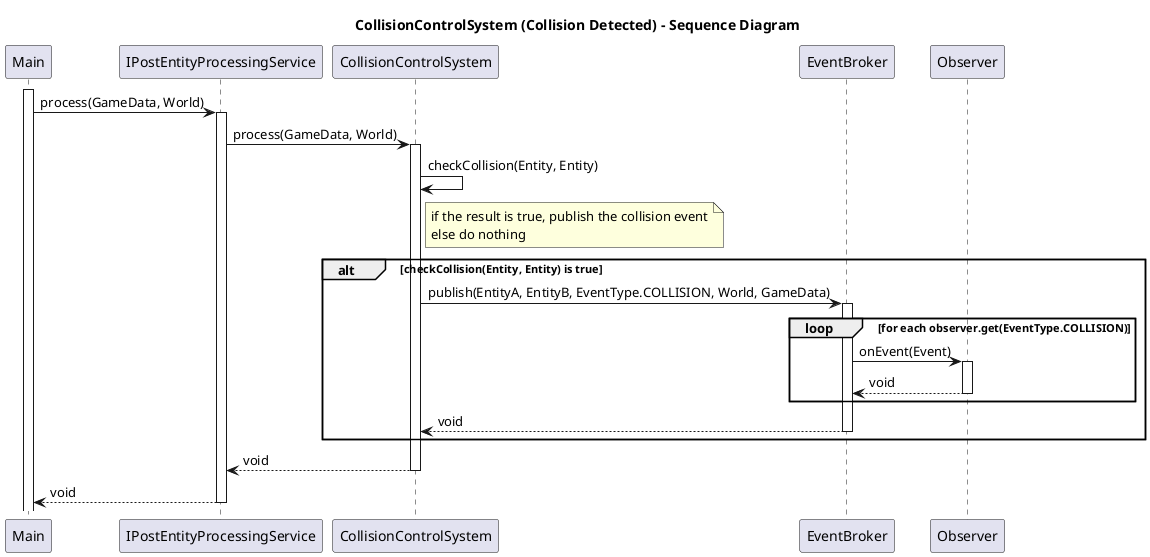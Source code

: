 @startuml
title CollisionControlSystem (Collision Detected) - Sequence Diagram
participant Main
participant IPostEntityProcessingService
participant CollisionControlSystem
participant EventBroker
participant Observer

activate Main
Main -> IPostEntityProcessingService: process(GameData, World)
activate IPostEntityProcessingService
IPostEntityProcessingService -> CollisionControlSystem: process(GameData, World)
activate CollisionControlSystem
CollisionControlSystem -> CollisionControlSystem: checkCollision(Entity, Entity)
    note right of CollisionControlSystem: if the result is true, publish the collision event\nelse do nothing
alt checkCollision(Entity, Entity) is true
    CollisionControlSystem -> EventBroker: publish(EntityA, EntityB, EventType.COLLISION, World, GameData)
    activate EventBroker
    loop for each observer.get(EventType.COLLISION)
        EventBroker -> Observer: onEvent(Event)
        activate Observer
        Observer --> EventBroker: void
        deactivate Observer
    end
    EventBroker --> CollisionControlSystem: void
    deactivate EventBroker
end
CollisionControlSystem --> IPostEntityProcessingService: void
deactivate CollisionControlSystem
IPostEntityProcessingService --> Main: void
deactivate IPostEntityProcessingService
@enduml